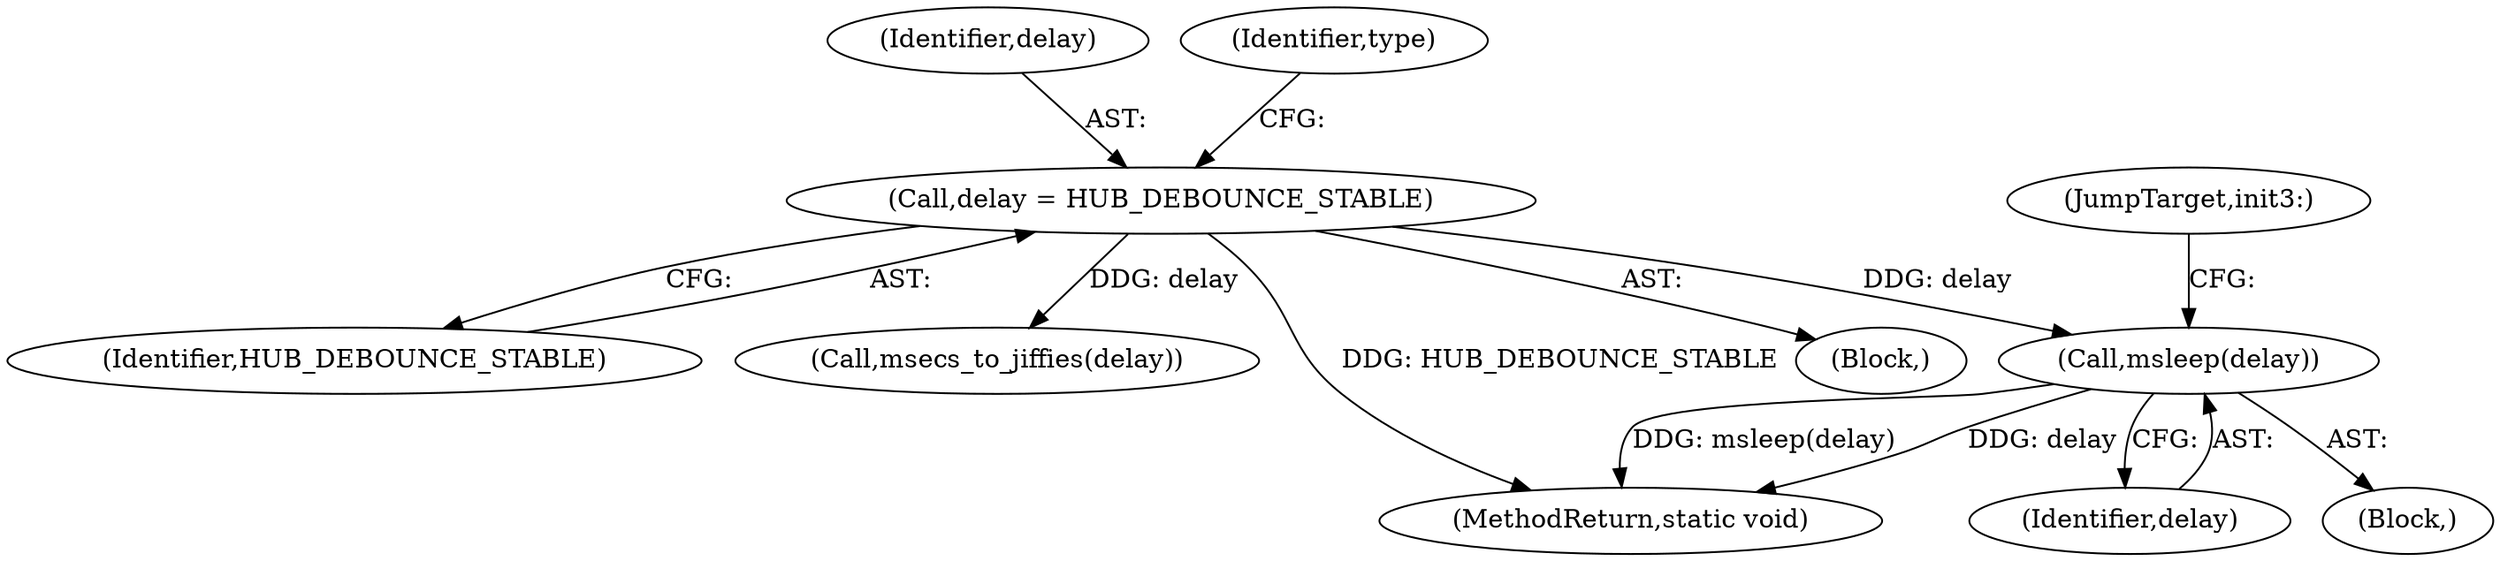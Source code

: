 digraph "0_linux_e50293ef9775c5f1cf3fcc093037dd6a8c5684ea@API" {
"1000589" [label="(Call,msleep(delay))"];
"1000560" [label="(Call,delay = HUB_DEBOUNCE_STABLE)"];
"1000588" [label="(Block,)"];
"1000561" [label="(Identifier,delay)"];
"1000589" [label="(Call,msleep(delay))"];
"1000562" [label="(Identifier,HUB_DEBOUNCE_STABLE)"];
"1000565" [label="(Identifier,type)"];
"1000580" [label="(Call,msecs_to_jiffies(delay))"];
"1000560" [label="(Call,delay = HUB_DEBOUNCE_STABLE)"];
"1000656" [label="(MethodReturn,static void)"];
"1000559" [label="(Block,)"];
"1000591" [label="(JumpTarget,init3:)"];
"1000590" [label="(Identifier,delay)"];
"1000589" -> "1000588"  [label="AST: "];
"1000589" -> "1000590"  [label="CFG: "];
"1000590" -> "1000589"  [label="AST: "];
"1000591" -> "1000589"  [label="CFG: "];
"1000589" -> "1000656"  [label="DDG: msleep(delay)"];
"1000589" -> "1000656"  [label="DDG: delay"];
"1000560" -> "1000589"  [label="DDG: delay"];
"1000560" -> "1000559"  [label="AST: "];
"1000560" -> "1000562"  [label="CFG: "];
"1000561" -> "1000560"  [label="AST: "];
"1000562" -> "1000560"  [label="AST: "];
"1000565" -> "1000560"  [label="CFG: "];
"1000560" -> "1000656"  [label="DDG: HUB_DEBOUNCE_STABLE"];
"1000560" -> "1000580"  [label="DDG: delay"];
}
